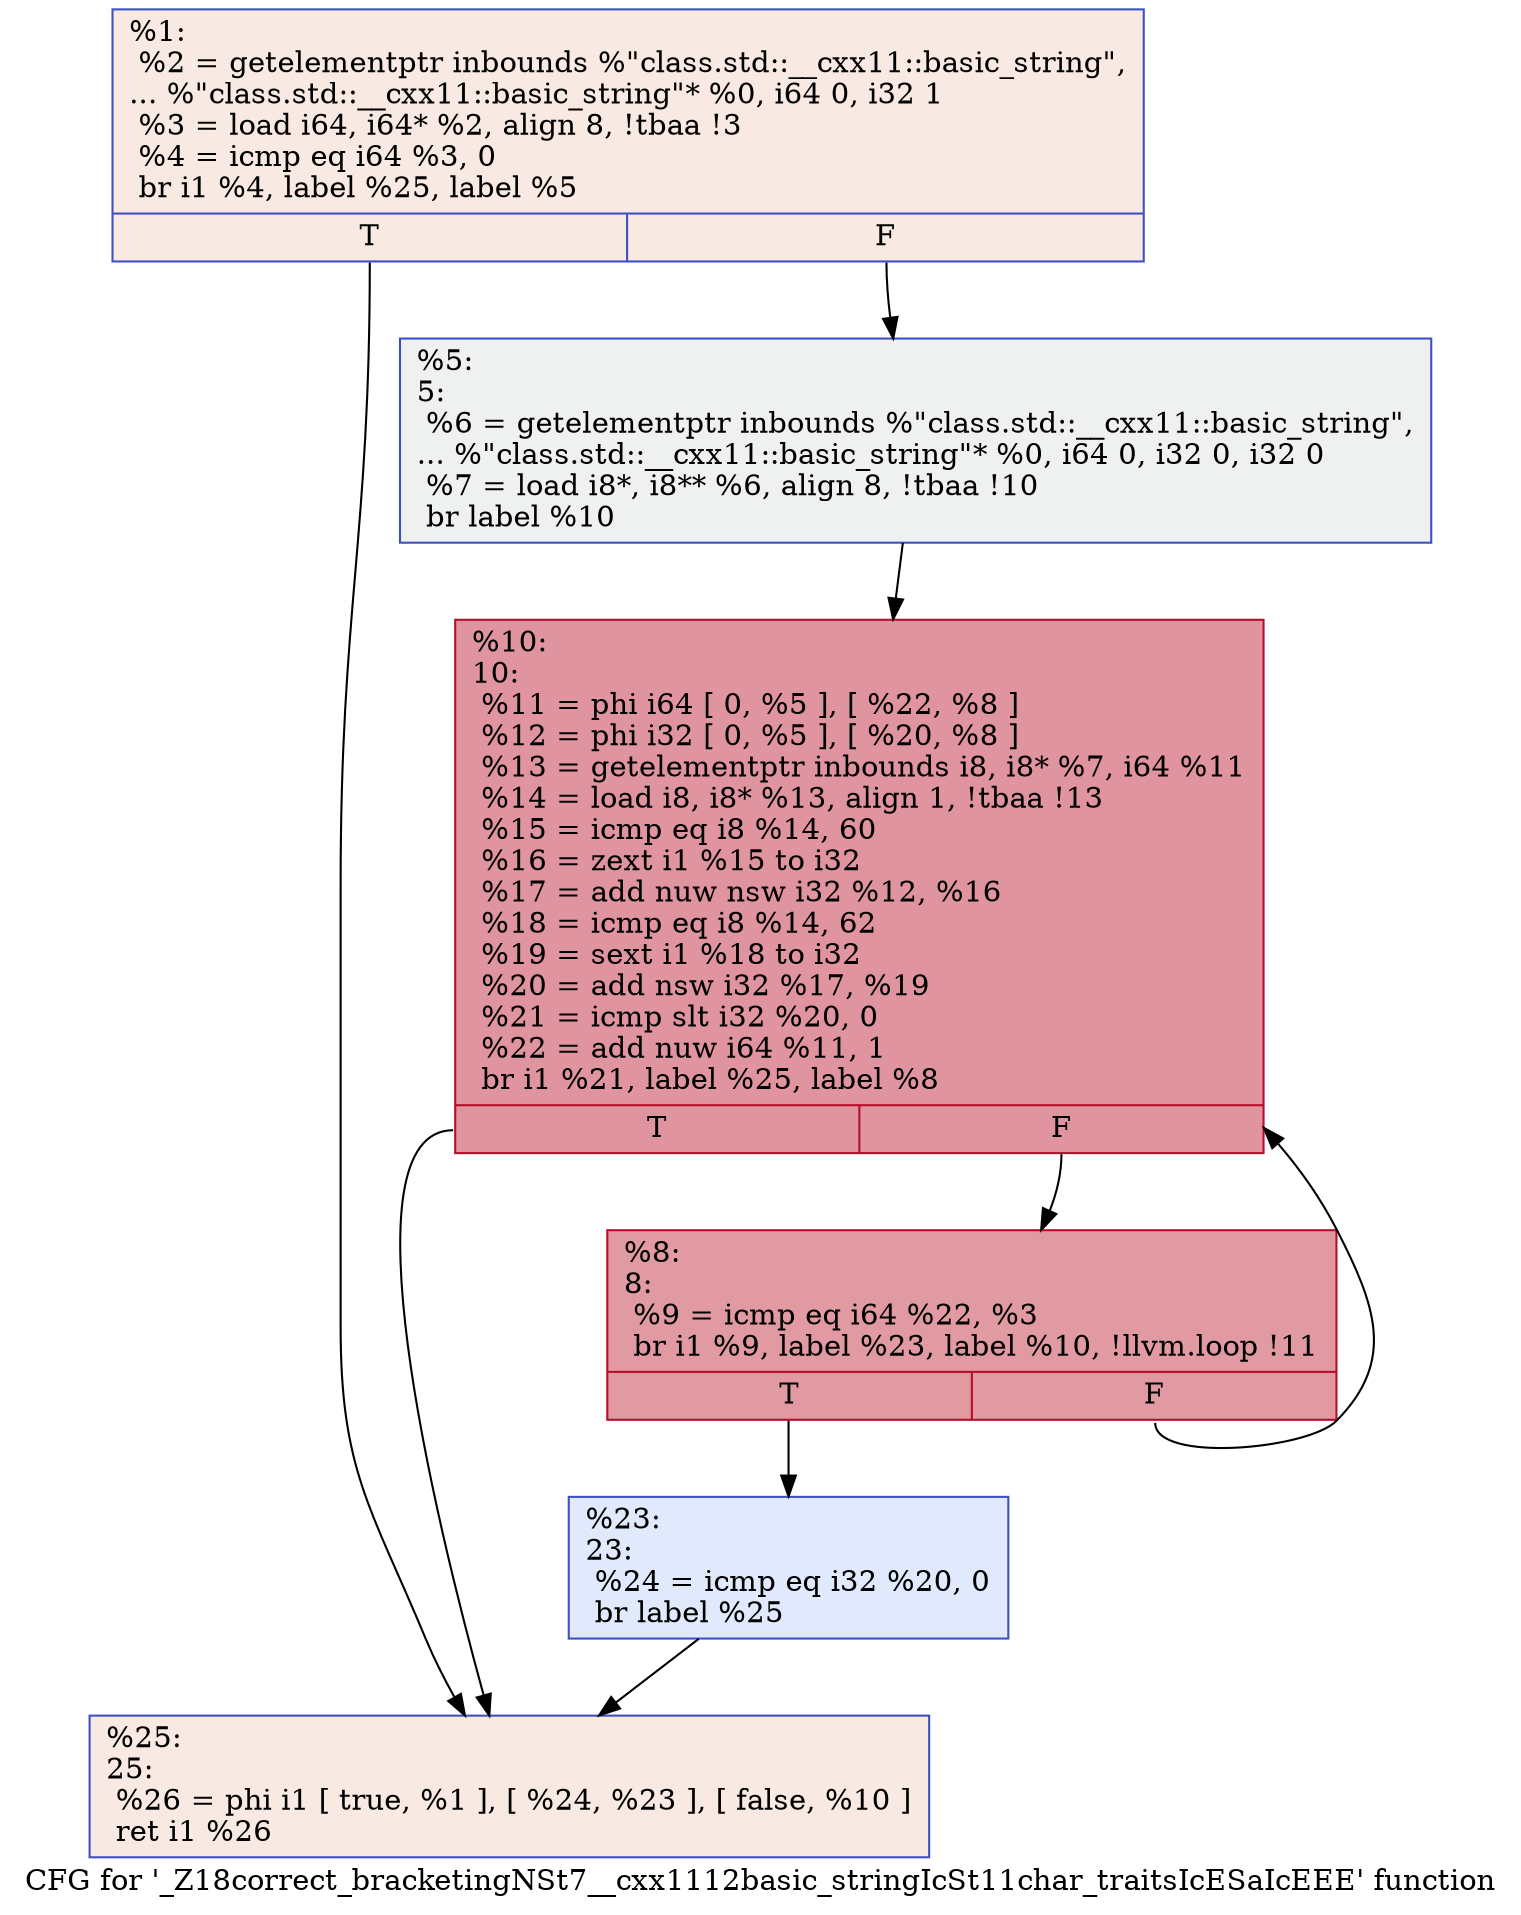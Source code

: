 digraph "CFG for '_Z18correct_bracketingNSt7__cxx1112basic_stringIcSt11char_traitsIcESaIcEEE' function" {
	label="CFG for '_Z18correct_bracketingNSt7__cxx1112basic_stringIcSt11char_traitsIcESaIcEEE' function";

	Node0x55f06b4393c0 [shape=record,color="#3d50c3ff", style=filled, fillcolor="#efcebd70",label="{%1:\l  %2 = getelementptr inbounds %\"class.std::__cxx11::basic_string\",\l... %\"class.std::__cxx11::basic_string\"* %0, i64 0, i32 1\l  %3 = load i64, i64* %2, align 8, !tbaa !3\l  %4 = icmp eq i64 %3, 0\l  br i1 %4, label %25, label %5\l|{<s0>T|<s1>F}}"];
	Node0x55f06b4393c0:s0 -> Node0x55f06b43a7d0;
	Node0x55f06b4393c0:s1 -> Node0x55f06b43a860;
	Node0x55f06b43a860 [shape=record,color="#3d50c3ff", style=filled, fillcolor="#dbdcde70",label="{%5:\l5:                                                \l  %6 = getelementptr inbounds %\"class.std::__cxx11::basic_string\",\l... %\"class.std::__cxx11::basic_string\"* %0, i64 0, i32 0, i32 0\l  %7 = load i8*, i8** %6, align 8, !tbaa !10\l  br label %10\l}"];
	Node0x55f06b43a860 -> Node0x55f06b43aad0;
	Node0x55f06b43abd0 [shape=record,color="#b70d28ff", style=filled, fillcolor="#bb1b2c70",label="{%8:\l8:                                                \l  %9 = icmp eq i64 %22, %3\l  br i1 %9, label %23, label %10, !llvm.loop !11\l|{<s0>T|<s1>F}}"];
	Node0x55f06b43abd0:s0 -> Node0x55f06b43a780;
	Node0x55f06b43abd0:s1 -> Node0x55f06b43aad0;
	Node0x55f06b43aad0 [shape=record,color="#b70d28ff", style=filled, fillcolor="#b70d2870",label="{%10:\l10:                                               \l  %11 = phi i64 [ 0, %5 ], [ %22, %8 ]\l  %12 = phi i32 [ 0, %5 ], [ %20, %8 ]\l  %13 = getelementptr inbounds i8, i8* %7, i64 %11\l  %14 = load i8, i8* %13, align 1, !tbaa !13\l  %15 = icmp eq i8 %14, 60\l  %16 = zext i1 %15 to i32\l  %17 = add nuw nsw i32 %12, %16\l  %18 = icmp eq i8 %14, 62\l  %19 = sext i1 %18 to i32\l  %20 = add nsw i32 %17, %19\l  %21 = icmp slt i32 %20, 0\l  %22 = add nuw i64 %11, 1\l  br i1 %21, label %25, label %8\l|{<s0>T|<s1>F}}"];
	Node0x55f06b43aad0:s0 -> Node0x55f06b43a7d0;
	Node0x55f06b43aad0:s1 -> Node0x55f06b43abd0;
	Node0x55f06b43a780 [shape=record,color="#3d50c3ff", style=filled, fillcolor="#b9d0f970",label="{%23:\l23:                                               \l  %24 = icmp eq i32 %20, 0\l  br label %25\l}"];
	Node0x55f06b43a780 -> Node0x55f06b43a7d0;
	Node0x55f06b43a7d0 [shape=record,color="#3d50c3ff", style=filled, fillcolor="#efcebd70",label="{%25:\l25:                                               \l  %26 = phi i1 [ true, %1 ], [ %24, %23 ], [ false, %10 ]\l  ret i1 %26\l}"];
}
